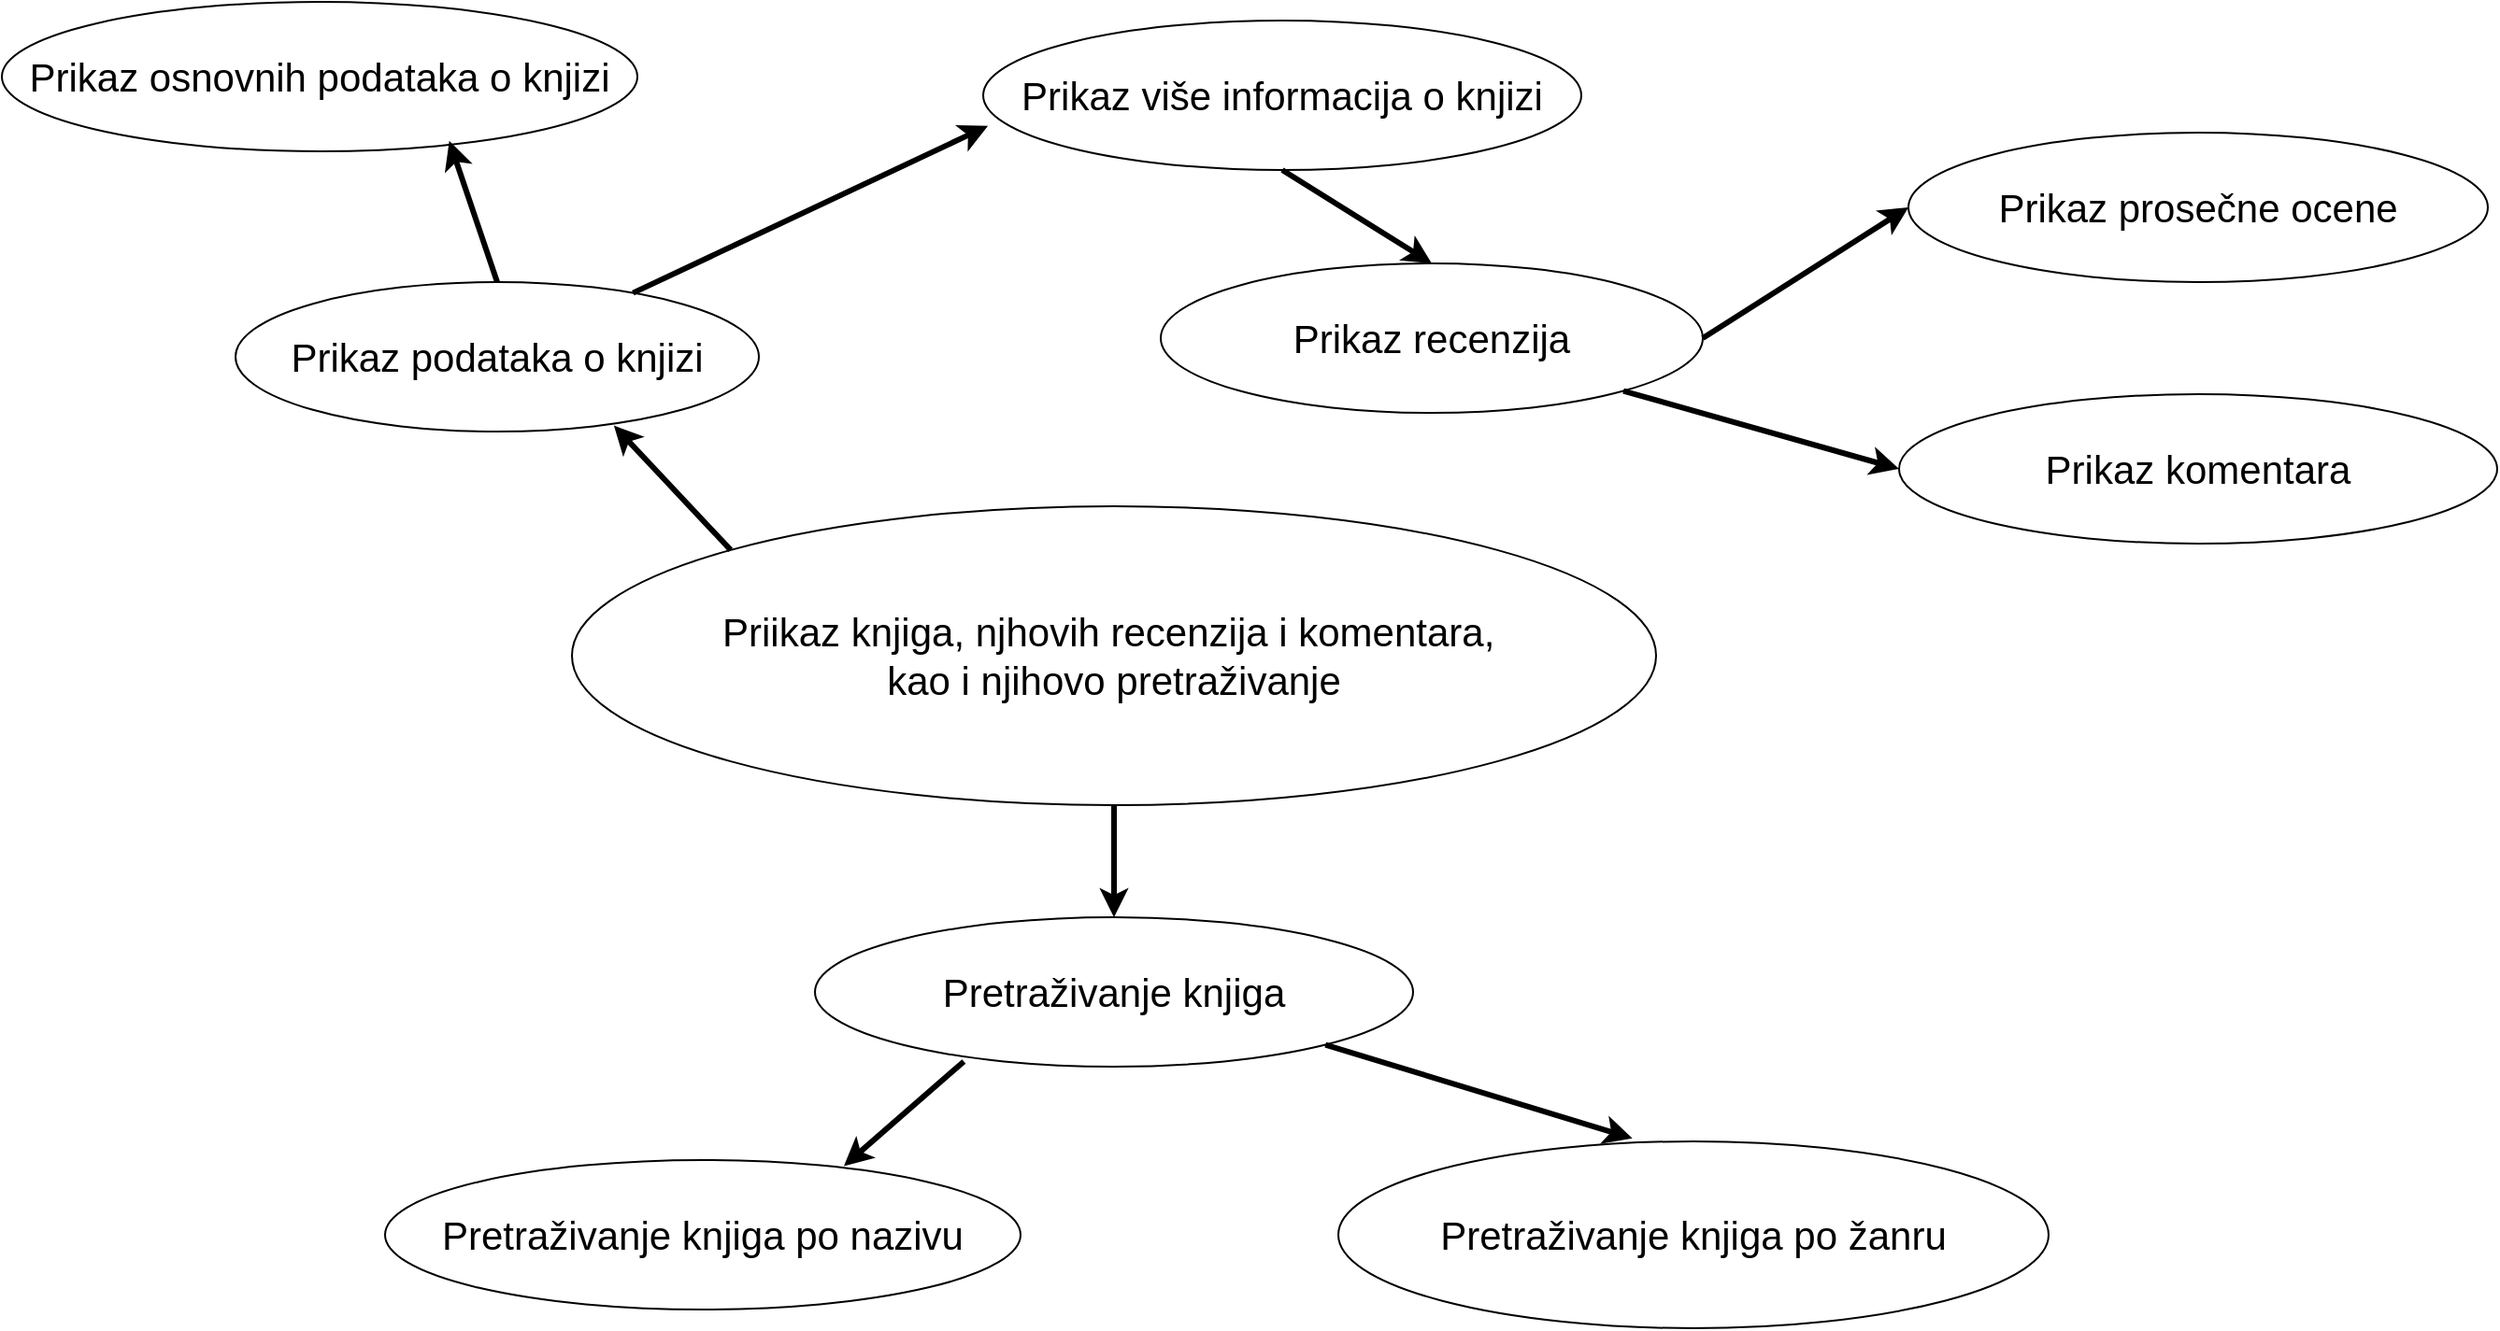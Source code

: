 <mxfile version="25.0.1">
  <diagram name="Page-1" id="P18BbuSNcKbE84-SkEGE">
    <mxGraphModel dx="2302" dy="1347" grid="1" gridSize="10" guides="1" tooltips="1" connect="1" arrows="1" fold="1" page="1" pageScale="1" pageWidth="850" pageHeight="1100" math="0" shadow="0">
      <root>
        <mxCell id="0" />
        <mxCell id="1" parent="0" />
        <mxCell id="tgW5nDlE7TlgtJK1DWVh-12" value="&lt;font&gt;Priikaz knjiga, njhovih recenzija i komentara,&amp;nbsp;&lt;/font&gt;&lt;div&gt;&lt;font&gt;kao i njihovo pretraživanje &lt;/font&gt;&lt;/div&gt;" style="ellipse;whiteSpace=wrap;html=1;fontSize=21;" parent="1" vertex="1">
          <mxGeometry x="560" y="430" width="580" height="160" as="geometry" />
        </mxCell>
        <mxCell id="tgW5nDlE7TlgtJK1DWVh-15" value="&lt;font&gt;Prikaz podataka o knjizi&lt;/font&gt;" style="ellipse;whiteSpace=wrap;html=1;fontSize=21;" parent="1" vertex="1">
          <mxGeometry x="380" y="310" width="280" height="80" as="geometry" />
        </mxCell>
        <mxCell id="tgW5nDlE7TlgtJK1DWVh-16" value="&lt;font&gt;Prikaz osnovnih podataka o knjizi&lt;/font&gt;" style="ellipse;whiteSpace=wrap;html=1;fontSize=21;" parent="1" vertex="1">
          <mxGeometry x="255" y="160" width="340" height="80" as="geometry" />
        </mxCell>
        <mxCell id="tgW5nDlE7TlgtJK1DWVh-17" value="&lt;font&gt;Prikaz više informacija o knjizi&lt;/font&gt;" style="ellipse;whiteSpace=wrap;html=1;fontSize=21;" parent="1" vertex="1">
          <mxGeometry x="780" y="170" width="320" height="80" as="geometry" />
        </mxCell>
        <mxCell id="tgW5nDlE7TlgtJK1DWVh-18" value="Prikaz recenzija" style="ellipse;whiteSpace=wrap;html=1;fontSize=21;" parent="1" vertex="1">
          <mxGeometry x="875" y="300" width="290" height="80" as="geometry" />
        </mxCell>
        <mxCell id="tgW5nDlE7TlgtJK1DWVh-19" value="Prikaz prosečne ocene" style="ellipse;whiteSpace=wrap;html=1;fontSize=21;" parent="1" vertex="1">
          <mxGeometry x="1275" y="230" width="310" height="80" as="geometry" />
        </mxCell>
        <mxCell id="tgW5nDlE7TlgtJK1DWVh-20" value="Prikaz komentara" style="ellipse;whiteSpace=wrap;html=1;fontSize=21;" parent="1" vertex="1">
          <mxGeometry x="1270" y="370" width="320" height="80" as="geometry" />
        </mxCell>
        <mxCell id="tgW5nDlE7TlgtJK1DWVh-21" value="Pretraživanje knjiga" style="ellipse;whiteSpace=wrap;html=1;fontSize=21;" parent="1" vertex="1">
          <mxGeometry x="690" y="650" width="320" height="80" as="geometry" />
        </mxCell>
        <mxCell id="tgW5nDlE7TlgtJK1DWVh-22" value="Pretraživanje knjiga po nazivu" style="ellipse;whiteSpace=wrap;html=1;fontSize=21;" parent="1" vertex="1">
          <mxGeometry x="460" y="780" width="340" height="80" as="geometry" />
        </mxCell>
        <mxCell id="tgW5nDlE7TlgtJK1DWVh-23" value="Pretraživanje knjiga po žanru" style="ellipse;whiteSpace=wrap;html=1;fontSize=21;" parent="1" vertex="1">
          <mxGeometry x="970" y="770" width="380" height="100" as="geometry" />
        </mxCell>
        <mxCell id="tgW5nDlE7TlgtJK1DWVh-26" value="" style="endArrow=classic;html=1;rounded=0;entryX=0.723;entryY=0.96;entryDx=0;entryDy=0;entryPerimeter=0;exitX=0;exitY=0;exitDx=0;exitDy=0;strokeWidth=3;fontSize=21;" parent="1" source="tgW5nDlE7TlgtJK1DWVh-12" target="tgW5nDlE7TlgtJK1DWVh-15" edge="1">
          <mxGeometry width="50" height="50" relative="1" as="geometry">
            <mxPoint x="800" y="570" as="sourcePoint" />
            <mxPoint x="850" y="520" as="targetPoint" />
          </mxGeometry>
        </mxCell>
        <mxCell id="tgW5nDlE7TlgtJK1DWVh-27" value="" style="endArrow=classic;html=1;rounded=0;entryX=0.704;entryY=0.93;entryDx=0;entryDy=0;exitX=0.5;exitY=0;exitDx=0;exitDy=0;entryPerimeter=0;strokeWidth=3;fontSize=21;" parent="1" source="tgW5nDlE7TlgtJK1DWVh-15" target="tgW5nDlE7TlgtJK1DWVh-16" edge="1">
          <mxGeometry width="50" height="50" relative="1" as="geometry">
            <mxPoint x="655" y="513" as="sourcePoint" />
            <mxPoint x="592" y="397" as="targetPoint" />
            <Array as="points" />
          </mxGeometry>
        </mxCell>
        <mxCell id="tgW5nDlE7TlgtJK1DWVh-29" value="" style="endArrow=classic;html=1;rounded=0;entryX=0.008;entryY=0.705;entryDx=0;entryDy=0;entryPerimeter=0;strokeWidth=3;fontSize=21;" parent="1" source="tgW5nDlE7TlgtJK1DWVh-15" target="tgW5nDlE7TlgtJK1DWVh-17" edge="1">
          <mxGeometry width="50" height="50" relative="1" as="geometry">
            <mxPoint x="665" y="523" as="sourcePoint" />
            <mxPoint x="602" y="407" as="targetPoint" />
          </mxGeometry>
        </mxCell>
        <mxCell id="tgW5nDlE7TlgtJK1DWVh-30" value="" style="endArrow=classic;html=1;rounded=0;entryX=0.5;entryY=0;entryDx=0;entryDy=0;exitX=0.5;exitY=1;exitDx=0;exitDy=0;strokeWidth=3;fontSize=21;" parent="1" source="tgW5nDlE7TlgtJK1DWVh-17" target="tgW5nDlE7TlgtJK1DWVh-18" edge="1">
          <mxGeometry width="50" height="50" relative="1" as="geometry">
            <mxPoint x="675" y="533" as="sourcePoint" />
            <mxPoint x="612" y="417" as="targetPoint" />
          </mxGeometry>
        </mxCell>
        <mxCell id="tgW5nDlE7TlgtJK1DWVh-31" value="" style="endArrow=classic;html=1;rounded=0;entryX=0;entryY=0.5;entryDx=0;entryDy=0;exitX=1;exitY=0.5;exitDx=0;exitDy=0;strokeWidth=3;fontSize=21;" parent="1" source="tgW5nDlE7TlgtJK1DWVh-18" target="tgW5nDlE7TlgtJK1DWVh-19" edge="1">
          <mxGeometry width="50" height="50" relative="1" as="geometry">
            <mxPoint x="1170" y="330" as="sourcePoint" />
            <mxPoint x="622" y="427" as="targetPoint" />
          </mxGeometry>
        </mxCell>
        <mxCell id="tgW5nDlE7TlgtJK1DWVh-32" value="" style="endArrow=classic;html=1;rounded=0;entryX=0;entryY=0.5;entryDx=0;entryDy=0;exitX=1;exitY=1;exitDx=0;exitDy=0;strokeWidth=3;fontSize=21;" parent="1" source="tgW5nDlE7TlgtJK1DWVh-18" target="tgW5nDlE7TlgtJK1DWVh-20" edge="1">
          <mxGeometry width="50" height="50" relative="1" as="geometry">
            <mxPoint x="1180" y="340" as="sourcePoint" />
            <mxPoint x="1285" y="280" as="targetPoint" />
          </mxGeometry>
        </mxCell>
        <mxCell id="tgW5nDlE7TlgtJK1DWVh-33" value="" style="endArrow=classic;html=1;rounded=0;entryX=0.5;entryY=0;entryDx=0;entryDy=0;exitX=0.5;exitY=1;exitDx=0;exitDy=0;strokeWidth=3;fontSize=21;" parent="1" source="tgW5nDlE7TlgtJK1DWVh-12" target="tgW5nDlE7TlgtJK1DWVh-21" edge="1">
          <mxGeometry width="50" height="50" relative="1" as="geometry">
            <mxPoint x="1190" y="350" as="sourcePoint" />
            <mxPoint x="1295" y="290" as="targetPoint" />
          </mxGeometry>
        </mxCell>
        <mxCell id="tgW5nDlE7TlgtJK1DWVh-34" value="" style="endArrow=classic;html=1;rounded=0;entryX=0.414;entryY=-0.016;entryDx=0;entryDy=0;entryPerimeter=0;exitX=1;exitY=1;exitDx=0;exitDy=0;strokeWidth=3;fontSize=21;" parent="1" source="tgW5nDlE7TlgtJK1DWVh-21" target="tgW5nDlE7TlgtJK1DWVh-23" edge="1">
          <mxGeometry width="50" height="50" relative="1" as="geometry">
            <mxPoint x="1200" y="360" as="sourcePoint" />
            <mxPoint x="1305" y="300" as="targetPoint" />
          </mxGeometry>
        </mxCell>
        <mxCell id="tgW5nDlE7TlgtJK1DWVh-35" value="" style="endArrow=classic;html=1;rounded=0;entryX=0.722;entryY=0.04;entryDx=0;entryDy=0;entryPerimeter=0;exitX=0.249;exitY=0.965;exitDx=0;exitDy=0;exitPerimeter=0;strokeWidth=3;fontSize=21;" parent="1" source="tgW5nDlE7TlgtJK1DWVh-21" target="tgW5nDlE7TlgtJK1DWVh-22" edge="1">
          <mxGeometry width="50" height="50" relative="1" as="geometry">
            <mxPoint x="1210" y="370" as="sourcePoint" />
            <mxPoint x="1315" y="310" as="targetPoint" />
          </mxGeometry>
        </mxCell>
      </root>
    </mxGraphModel>
  </diagram>
</mxfile>
